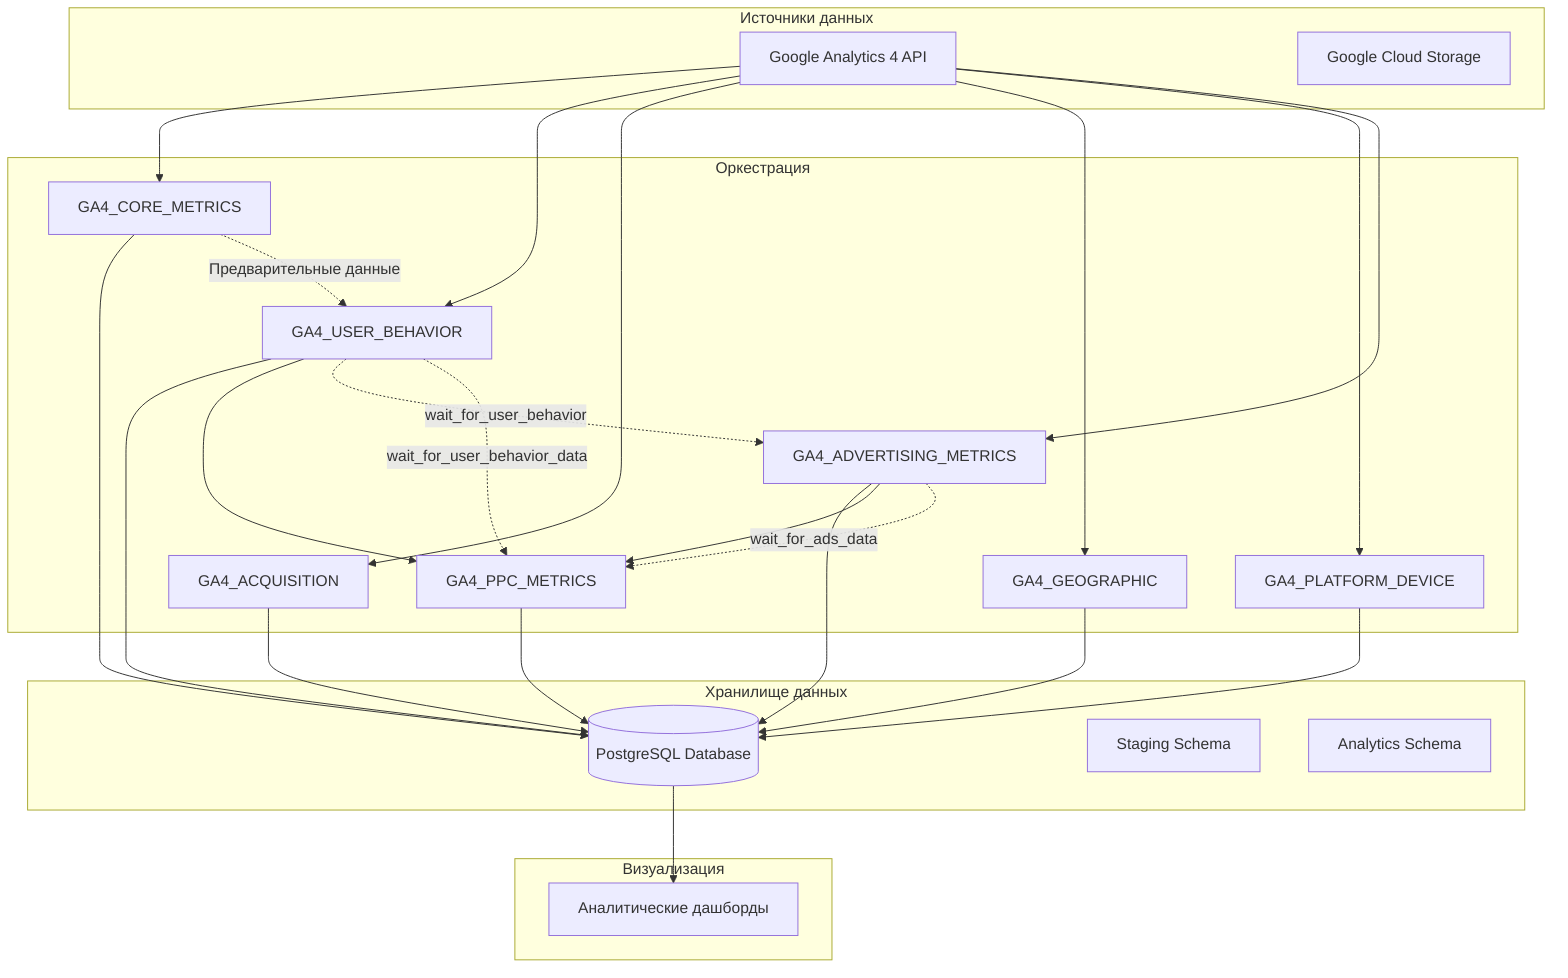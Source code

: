 graph TD
    subgraph "Источники данных"
        GA4[Google Analytics 4 API]
        GCS[Google Cloud Storage]
    end

    subgraph "Оркестрация"
        A[GA4_CORE_METRICS]
        B[GA4_USER_BEHAVIOR]
        C[GA4_ACQUISITION]
        D[GA4_GEOGRAPHIC]
        E[GA4_PLATFORM_DEVICE]
        F[GA4_ADVERTISING_METRICS]
        G[GA4_PPC_METRICS]
    end

    subgraph "Хранилище данных"
        DB[(PostgreSQL Database)]
        Staging[Staging Schema]
        Analytics[Analytics Schema]
    end

    subgraph "Визуализация"
        Dashboard[Аналитические дашборды]
    end

    GA4 --> A
    GA4 --> B
    GA4 --> C
    GA4 --> D
    GA4 --> E
    GA4 --> F

    A --> DB
    B --> DB
    C --> DB
    D --> DB
    E --> DB
    F --> DB

    F --> G
    B --> G
    G --> DB

    DB --> Dashboard
    
    %% Зависимости между DAG-ами
    A -.-> |Предварительные данные| B
    B -.-> |wait_for_user_behavior| F
    F -.-> |wait_for_ads_data| G
    B -.-> |wait_for_user_behavior_data| G